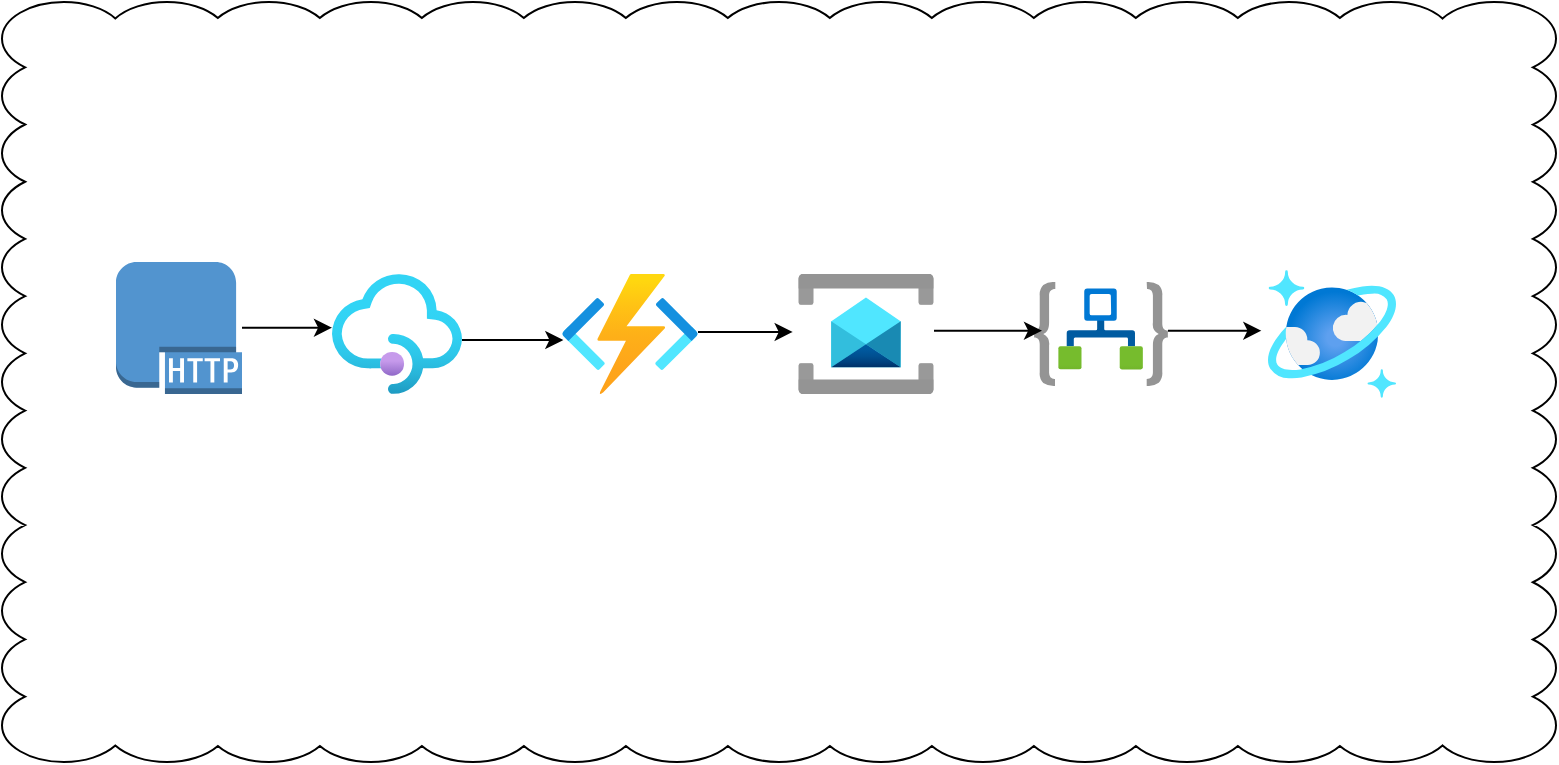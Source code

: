 <mxfile>
    <diagram id="nnqaFssuah-iqst_dD4T" name="Basic Architecture">
        <mxGraphModel dx="1416" dy="710" grid="1" gridSize="10" guides="1" tooltips="1" connect="1" arrows="1" fold="1" page="1" pageScale="1" pageWidth="850" pageHeight="1400" math="0" shadow="0">
            <root>
                <mxCell id="0"/>
                <mxCell id="1" parent="0"/>
                <mxCell id="RaNyFLefWozhpEZfhpIZ-14" value="" style="whiteSpace=wrap;html=1;shape=mxgraph.basic.cloud_rect" parent="1" vertex="1">
                    <mxGeometry x="33" y="130" width="777" height="380" as="geometry"/>
                </mxCell>
                <mxCell id="9" style="edgeStyle=none;html=1;entryX=0.01;entryY=0.55;entryDx=0;entryDy=0;entryPerimeter=0;noEdgeStyle=1;orthogonal=1;" parent="1" source="2" target="6" edge="1">
                    <mxGeometry relative="1" as="geometry"/>
                </mxCell>
                <mxCell id="2" value="" style="aspect=fixed;html=1;points=[];align=center;image;fontSize=12;image=img/lib/azure2/app_services/API_Management_Services.svg;" parent="1" vertex="1">
                    <mxGeometry x="198" y="266" width="65" height="60" as="geometry"/>
                </mxCell>
                <mxCell id="12" style="edgeStyle=none;html=1;entryX=-0.052;entryY=0.474;entryDx=0;entryDy=0;entryPerimeter=0;noEdgeStyle=1;orthogonal=1;" parent="1" source="3" target="4" edge="1">
                    <mxGeometry relative="1" as="geometry"/>
                </mxCell>
                <mxCell id="3" value="" style="aspect=fixed;html=1;points=[];align=center;image;fontSize=12;image=img/lib/azure2/integration/Logic_Apps.svg;" parent="1" vertex="1">
                    <mxGeometry x="549" y="270" width="67" height="52" as="geometry"/>
                </mxCell>
                <mxCell id="4" value="" style="aspect=fixed;html=1;points=[];align=center;image;fontSize=12;image=img/lib/azure2/databases/Azure_Cosmos_DB.svg;" parent="1" vertex="1">
                    <mxGeometry x="666" y="264" width="64" height="64" as="geometry"/>
                </mxCell>
                <mxCell id="11" style="edgeStyle=none;html=1;entryX=0.06;entryY=0.468;entryDx=0;entryDy=0;entryPerimeter=0;noEdgeStyle=1;orthogonal=1;" parent="1" source="5" target="3" edge="1">
                    <mxGeometry relative="1" as="geometry"/>
                </mxCell>
                <mxCell id="5" value="" style="aspect=fixed;html=1;points=[];align=center;image;fontSize=12;image=img/lib/azure2/integration/Service_Bus.svg;" parent="1" vertex="1">
                    <mxGeometry x="431" y="266" width="68" height="60" as="geometry"/>
                </mxCell>
                <mxCell id="10" style="edgeStyle=none;html=1;entryX=-0.039;entryY=0.483;entryDx=0;entryDy=0;entryPerimeter=0;noEdgeStyle=1;orthogonal=1;" parent="1" source="6" target="5" edge="1">
                    <mxGeometry relative="1" as="geometry"/>
                </mxCell>
                <mxCell id="6" value="" style="aspect=fixed;html=1;points=[];align=center;image;fontSize=12;image=img/lib/azure2/compute/Function_Apps.svg;" parent="1" vertex="1">
                    <mxGeometry x="313" y="266" width="68" height="60" as="geometry"/>
                </mxCell>
                <mxCell id="13" style="edgeStyle=none;html=1;entryX=0;entryY=0.447;entryDx=0;entryDy=0;entryPerimeter=0;" parent="1" source="7" target="2" edge="1">
                    <mxGeometry relative="1" as="geometry"/>
                </mxCell>
                <mxCell id="7" value="" style="outlineConnect=0;dashed=0;verticalLabelPosition=bottom;verticalAlign=top;align=center;html=1;shape=mxgraph.aws3.http_protocol;fillColor=#5294CF;gradientColor=none;" parent="1" vertex="1">
                    <mxGeometry x="90" y="260" width="63" height="66" as="geometry"/>
                </mxCell>
            </root>
        </mxGraphModel>
    </diagram>
    <diagram id="kTPJT0noBWRAnFOiq_Rm" name="Hospital POV">
        <mxGraphModel dx="1416" dy="710" grid="1" gridSize="10" guides="1" tooltips="1" connect="1" arrows="1" fold="1" page="1" pageScale="1" pageWidth="850" pageHeight="1400" math="0" shadow="0">
            <root>
                <mxCell id="0"/>
                <mxCell id="1" parent="0"/>
                <mxCell id="ust_36N75CB8goXbVb86-23" style="edgeStyle=none;html=1;entryX=0;entryY=0.5;entryDx=0;entryDy=0;" parent="1" source="ust_36N75CB8goXbVb86-1" target="ust_36N75CB8goXbVb86-2" edge="1">
                    <mxGeometry relative="1" as="geometry"/>
                </mxCell>
                <mxCell id="ust_36N75CB8goXbVb86-1" value="Patient" style="shape=umlActor;verticalLabelPosition=bottom;verticalAlign=top;html=1;outlineConnect=0;" parent="1" vertex="1">
                    <mxGeometry x="45" y="80" width="30" height="60" as="geometry"/>
                </mxCell>
                <mxCell id="ust_36N75CB8goXbVb86-4" value="" style="edgeStyle=none;html=1;" parent="1" source="ust_36N75CB8goXbVb86-2" target="ust_36N75CB8goXbVb86-3" edge="1">
                    <mxGeometry relative="1" as="geometry"/>
                </mxCell>
                <mxCell id="ust_36N75CB8goXbVb86-2" value="Schedule Appt&lt;br&gt;Scheduled" style="rounded=0;whiteSpace=wrap;html=1;" parent="1" vertex="1">
                    <mxGeometry x="159" y="80" width="120" height="60" as="geometry"/>
                </mxCell>
                <mxCell id="ust_36N75CB8goXbVb86-6" value="" style="edgeStyle=none;html=1;fillColor=#d80073;strokeColor=#A50040;" parent="1" source="ust_36N75CB8goXbVb86-3" target="ust_36N75CB8goXbVb86-5" edge="1">
                    <mxGeometry relative="1" as="geometry"/>
                </mxCell>
                <mxCell id="ust_36N75CB8goXbVb86-3" value="Check-In&lt;br&gt;Checked In" style="whiteSpace=wrap;html=1;rounded=0;" parent="1" vertex="1">
                    <mxGeometry x="359" y="80" width="120" height="60" as="geometry"/>
                </mxCell>
                <mxCell id="ust_36N75CB8goXbVb86-8" value="" style="edgeStyle=none;html=1;fillColor=#d80073;strokeColor=#A50040;" parent="1" source="ust_36N75CB8goXbVb86-5" target="ust_36N75CB8goXbVb86-7" edge="1">
                    <mxGeometry relative="1" as="geometry"/>
                </mxCell>
                <mxCell id="ust_36N75CB8goXbVb86-5" value="Triage&lt;br&gt;Triaged" style="whiteSpace=wrap;html=1;rounded=0;" parent="1" vertex="1">
                    <mxGeometry x="559" y="80" width="120" height="60" as="geometry"/>
                </mxCell>
                <mxCell id="ust_36N75CB8goXbVb86-15" value="" style="edgeStyle=none;html=1;fillColor=#d80073;strokeColor=#A50040;" parent="1" source="ust_36N75CB8goXbVb86-7" target="ust_36N75CB8goXbVb86-14" edge="1">
                    <mxGeometry relative="1" as="geometry"/>
                </mxCell>
                <mxCell id="ust_36N75CB8goXbVb86-7" value="Provider Examined" style="whiteSpace=wrap;html=1;rounded=0;" parent="1" vertex="1">
                    <mxGeometry x="559" y="220" width="120" height="60" as="geometry"/>
                </mxCell>
                <mxCell id="ust_36N75CB8goXbVb86-9" value="Check Out&lt;br&gt;Discharged" style="whiteSpace=wrap;html=1;rounded=0;" parent="1" vertex="1">
                    <mxGeometry x="359" y="220" width="120" height="60" as="geometry"/>
                </mxCell>
                <mxCell id="ust_36N75CB8goXbVb86-13" value="Hospital POV" style="text;html=1;strokeColor=none;fillColor=none;align=center;verticalAlign=middle;whiteSpace=wrap;rounded=0;" parent="1" vertex="1">
                    <mxGeometry x="159" y="10" width="150" height="30" as="geometry"/>
                </mxCell>
                <mxCell id="ust_36N75CB8goXbVb86-16" style="edgeStyle=none;html=1;entryX=0.681;entryY=0.984;entryDx=0;entryDy=0;entryPerimeter=0;fillColor=#d80073;strokeColor=#A50040;" parent="1" target="ust_36N75CB8goXbVb86-9" edge="1">
                    <mxGeometry relative="1" as="geometry">
                        <mxPoint x="581.0" y="390.0" as="sourcePoint"/>
                        <mxPoint x="414.28" y="277.9" as="targetPoint"/>
                        <Array as="points">
                            <mxPoint x="440" y="390"/>
                        </Array>
                    </mxGeometry>
                </mxCell>
                <mxCell id="ust_36N75CB8goXbVb86-22" value="no" style="edgeLabel;html=1;align=center;verticalAlign=middle;resizable=0;points=[];" parent="ust_36N75CB8goXbVb86-16" vertex="1" connectable="0">
                    <mxGeometry x="-0.34" y="-3" relative="1" as="geometry">
                        <mxPoint as="offset"/>
                    </mxGeometry>
                </mxCell>
                <mxCell id="ust_36N75CB8goXbVb86-18" value="" style="edgeStyle=none;html=1;" parent="1" source="ust_36N75CB8goXbVb86-14" target="ust_36N75CB8goXbVb86-17" edge="1">
                    <mxGeometry relative="1" as="geometry"/>
                </mxCell>
                <mxCell id="ust_36N75CB8goXbVb86-21" value="yes" style="edgeLabel;html=1;align=center;verticalAlign=middle;resizable=0;points=[];" parent="ust_36N75CB8goXbVb86-18" vertex="1" connectable="0">
                    <mxGeometry x="-0.501" y="2" relative="1" as="geometry">
                        <mxPoint as="offset"/>
                    </mxGeometry>
                </mxCell>
                <mxCell id="ust_36N75CB8goXbVb86-14" value="Additional Services?" style="rhombus;whiteSpace=wrap;html=1;rounded=0;" parent="1" vertex="1">
                    <mxGeometry x="579" y="350" width="80" height="80" as="geometry"/>
                </mxCell>
                <mxCell id="ust_36N75CB8goXbVb86-20" value="" style="edgeStyle=none;html=1;entryX=0.341;entryY=1.032;entryDx=0;entryDy=0;entryPerimeter=0;" parent="1" source="ust_36N75CB8goXbVb86-17" target="ust_36N75CB8goXbVb86-9" edge="1">
                    <mxGeometry relative="1" as="geometry">
                        <Array as="points">
                            <mxPoint x="400" y="420"/>
                        </Array>
                    </mxGeometry>
                </mxCell>
                <mxCell id="ust_36N75CB8goXbVb86-24" style="edgeStyle=none;html=1;entryX=1;entryY=0.5;entryDx=0;entryDy=0;" parent="1" source="ust_36N75CB8goXbVb86-17" target="ust_36N75CB8goXbVb86-19" edge="1">
                    <mxGeometry relative="1" as="geometry"/>
                </mxCell>
                <mxCell id="ust_36N75CB8goXbVb86-17" value="Labs Taken" style="whiteSpace=wrap;html=1;rounded=0;" parent="1" vertex="1">
                    <mxGeometry x="559" y="479" width="120" height="60" as="geometry"/>
                </mxCell>
                <mxCell id="ust_36N75CB8goXbVb86-19" value="Results" style="whiteSpace=wrap;html=1;rounded=0;" parent="1" vertex="1">
                    <mxGeometry x="159" y="479" width="120" height="60" as="geometry"/>
                </mxCell>
            </root>
        </mxGraphModel>
    </diagram>
    <diagram id="z1BKWBf0ojzNGA-gAd8b" name="Schedule Appts">
        <mxGraphModel dx="1416" dy="907" grid="1" gridSize="10" guides="1" tooltips="1" connect="1" arrows="1" fold="1" page="1" pageScale="1" pageWidth="850" pageHeight="1400" math="0" shadow="0">
            <root>
                <mxCell id="0"/>
                <mxCell id="1" parent="0"/>
                <mxCell id="Q92reaEfUkOYhnXM3Jpr-3" value="" style="edgeStyle=none;html=1;" parent="1" source="Q92reaEfUkOYhnXM3Jpr-1" target="Q92reaEfUkOYhnXM3Jpr-2" edge="1">
                    <mxGeometry relative="1" as="geometry"/>
                </mxCell>
                <mxCell id="Q92reaEfUkOYhnXM3Jpr-1" value="Get Available Times By Provider" style="rounded=0;whiteSpace=wrap;html=1;" parent="1" vertex="1">
                    <mxGeometry x="80" y="110" width="120" height="60" as="geometry"/>
                </mxCell>
                <mxCell id="Q92reaEfUkOYhnXM3Jpr-6" value="" style="edgeStyle=none;html=1;entryX=-0.065;entryY=0.45;entryDx=0;entryDy=0;entryPerimeter=0;" parent="1" source="Q92reaEfUkOYhnXM3Jpr-2" target="I-ViWc7Q9xuMMfMU_MB6-1" edge="1">
                    <mxGeometry relative="1" as="geometry"/>
                </mxCell>
                <mxCell id="Q92reaEfUkOYhnXM3Jpr-2" value="Book Time" style="rounded=0;whiteSpace=wrap;html=1;" parent="1" vertex="1">
                    <mxGeometry x="280" y="110" width="120" height="60" as="geometry"/>
                </mxCell>
                <mxCell id="Q92reaEfUkOYhnXM3Jpr-7" style="edgeStyle=none;html=1;entryX=0.5;entryY=1;entryDx=0;entryDy=0;" parent="1" source="Q92reaEfUkOYhnXM3Jpr-4" target="Q92reaEfUkOYhnXM3Jpr-2" edge="1">
                    <mxGeometry relative="1" as="geometry">
                        <Array as="points">
                            <mxPoint x="340" y="250"/>
                        </Array>
                    </mxGeometry>
                </mxCell>
                <mxCell id="Q92reaEfUkOYhnXM3Jpr-4" value="Change Booking" style="rounded=0;whiteSpace=wrap;html=1;" parent="1" vertex="1">
                    <mxGeometry x="80" y="220" width="120" height="60" as="geometry"/>
                </mxCell>
                <mxCell id="Q92reaEfUkOYhnXM3Jpr-8" value="Patient" style="shape=umlActor;verticalLabelPosition=bottom;verticalAlign=top;html=1;outlineConnect=0;" parent="1" vertex="1">
                    <mxGeometry x="20" y="110" width="30" height="60" as="geometry"/>
                </mxCell>
                <mxCell id="Q92reaEfUkOYhnXM3Jpr-10" value="Patient" style="shape=umlActor;verticalLabelPosition=bottom;verticalAlign=top;html=1;outlineConnect=0;" parent="1" vertex="1">
                    <mxGeometry x="20" y="220" width="30" height="60" as="geometry"/>
                </mxCell>
                <mxCell id="Q92reaEfUkOYhnXM3Jpr-11" value="Schedule Appointment" style="text;html=1;strokeColor=none;fillColor=none;align=center;verticalAlign=middle;whiteSpace=wrap;rounded=0;" parent="1" vertex="1">
                    <mxGeometry x="40" y="20" width="220" height="30" as="geometry"/>
                </mxCell>
                <mxCell id="Q92reaEfUkOYhnXM3Jpr-13" value="Get Scheduled&lt;br&gt;Appoiintments&lt;br&gt;By Provider" style="rounded=0;whiteSpace=wrap;html=1;" parent="1" vertex="1">
                    <mxGeometry x="80" y="390" width="120" height="60" as="geometry"/>
                </mxCell>
                <mxCell id="Q92reaEfUkOYhnXM3Jpr-16" value="Hospital" style="shape=umlActor;verticalLabelPosition=bottom;verticalAlign=top;html=1;outlineConnect=0;" parent="1" vertex="1">
                    <mxGeometry x="20" y="390" width="30" height="60" as="geometry"/>
                </mxCell>
                <mxCell id="I-ViWc7Q9xuMMfMU_MB6-1" value="Patient Booking Confirmation" style="verticalLabelPosition=bottom;shadow=0;dashed=0;align=center;html=1;verticalAlign=top;strokeWidth=1;shape=mxgraph.mockup.misc.mail2;strokeColor=#999999;" parent="1" vertex="1">
                    <mxGeometry x="521" y="113" width="100" height="60" as="geometry"/>
                </mxCell>
            </root>
        </mxGraphModel>
    </diagram>
    <diagram id="jp_myHTa6XmZAiUBFBVy" name="Check-In">
        <mxGraphModel dx="1416" dy="907" grid="1" gridSize="10" guides="1" tooltips="1" connect="1" arrows="1" fold="1" page="1" pageScale="1" pageWidth="850" pageHeight="1400" math="0" shadow="0">
            <root>
                <mxCell id="0"/>
                <mxCell id="1" parent="0"/>
                <mxCell id="CsToXBiUB8IFjUvGVxVa-1" value="Patient" style="shape=umlActor;verticalLabelPosition=bottom;verticalAlign=top;html=1;outlineConnect=0;" parent="1" vertex="1">
                    <mxGeometry x="60" y="60" width="30" height="60" as="geometry"/>
                </mxCell>
                <mxCell id="CsToXBiUB8IFjUvGVxVa-2" value="Hospital&lt;br&gt;Reception" style="shape=umlActor;verticalLabelPosition=bottom;verticalAlign=top;html=1;outlineConnect=0;" parent="1" vertex="1">
                    <mxGeometry x="60" y="250" width="30" height="60" as="geometry"/>
                </mxCell>
                <mxCell id="CsToXBiUB8IFjUvGVxVa-6" value="" style="edgeStyle=none;html=1;" parent="1" source="CsToXBiUB8IFjUvGVxVa-3" target="CsToXBiUB8IFjUvGVxVa-5" edge="1">
                    <mxGeometry relative="1" as="geometry"/>
                </mxCell>
                <mxCell id="CsToXBiUB8IFjUvGVxVa-3" value="Get Appointment for Self" style="rounded=0;whiteSpace=wrap;html=1;" parent="1" vertex="1">
                    <mxGeometry x="160" y="70" width="120" height="60" as="geometry"/>
                </mxCell>
                <mxCell id="CsToXBiUB8IFjUvGVxVa-5" value="Check-In" style="rounded=0;whiteSpace=wrap;html=1;" parent="1" vertex="1">
                    <mxGeometry x="360" y="70" width="120" height="60" as="geometry"/>
                </mxCell>
                <mxCell id="CsToXBiUB8IFjUvGVxVa-9" style="edgeStyle=none;html=1;entryX=0.5;entryY=1;entryDx=0;entryDy=0;" parent="1" source="CsToXBiUB8IFjUvGVxVa-7" target="CsToXBiUB8IFjUvGVxVa-5" edge="1">
                    <mxGeometry relative="1" as="geometry">
                        <Array as="points">
                            <mxPoint x="420" y="280"/>
                        </Array>
                    </mxGeometry>
                </mxCell>
                <mxCell id="CsToXBiUB8IFjUvGVxVa-7" value="Get Appointments for Patient" style="whiteSpace=wrap;html=1;verticalAlign=top;" parent="1" vertex="1">
                    <mxGeometry x="160" y="250" width="120" height="60" as="geometry"/>
                </mxCell>
                <mxCell id="CsToXBiUB8IFjUvGVxVa-10" value="Patient Self Check In and Receptionist" style="text;html=1;strokeColor=none;fillColor=none;align=center;verticalAlign=middle;whiteSpace=wrap;rounded=0;" parent="1" vertex="1">
                    <mxGeometry x="30" y="30" width="510" height="30" as="geometry"/>
                </mxCell>
            </root>
        </mxGraphModel>
    </diagram>
    <diagram id="SV7OyUfCO8e6aL2glxq-" name="Triage">
        <mxGraphModel dx="1416" dy="907" grid="1" gridSize="10" guides="1" tooltips="1" connect="1" arrows="1" fold="1" page="1" pageScale="1" pageWidth="850" pageHeight="1400" math="0" shadow="0">
            <root>
                <mxCell id="0"/>
                <mxCell id="1" parent="0"/>
                <mxCell id="BYr9dcWaR7e9r6gGyEcr-1" value="Triage Provider" style="shape=umlActor;verticalLabelPosition=bottom;verticalAlign=top;html=1;outlineConnect=0;" vertex="1" parent="1">
                    <mxGeometry x="70" y="60" width="30" height="60" as="geometry"/>
                </mxCell>
                <mxCell id="BYr9dcWaR7e9r6gGyEcr-4" value="" style="edgeStyle=none;html=1;" edge="1" parent="1" source="BYr9dcWaR7e9r6gGyEcr-2" target="BYr9dcWaR7e9r6gGyEcr-3">
                    <mxGeometry relative="1" as="geometry"/>
                </mxCell>
                <mxCell id="BYr9dcWaR7e9r6gGyEcr-2" value="Call Patient" style="rounded=0;whiteSpace=wrap;html=1;" vertex="1" parent="1">
                    <mxGeometry x="180" y="60" width="120" height="60" as="geometry"/>
                </mxCell>
                <mxCell id="BYr9dcWaR7e9r6gGyEcr-6" value="" style="edgeStyle=none;html=1;" edge="1" parent="1" source="BYr9dcWaR7e9r6gGyEcr-3" target="BYr9dcWaR7e9r6gGyEcr-5">
                    <mxGeometry relative="1" as="geometry"/>
                </mxCell>
                <mxCell id="BYr9dcWaR7e9r6gGyEcr-3" value="Log Vitals" style="rounded=0;whiteSpace=wrap;html=1;" vertex="1" parent="1">
                    <mxGeometry x="380" y="60" width="120" height="60" as="geometry"/>
                </mxCell>
                <mxCell id="BYr9dcWaR7e9r6gGyEcr-5" value="Triage Complete" style="rounded=0;whiteSpace=wrap;html=1;" vertex="1" parent="1">
                    <mxGeometry x="580" y="60" width="120" height="60" as="geometry"/>
                </mxCell>
                <mxCell id="BYr9dcWaR7e9r6gGyEcr-7" value="Triage via Provider in Hospital" style="text;html=1;strokeColor=none;fillColor=none;align=center;verticalAlign=middle;whiteSpace=wrap;rounded=0;" vertex="1" parent="1">
                    <mxGeometry x="100" y="10" width="270" height="30" as="geometry"/>
                </mxCell>
            </root>
        </mxGraphModel>
    </diagram>
    <diagram id="C28p9q5D-8jN2dsM4jVi" name="Provider Examination">
        <mxGraphModel dx="1416" dy="907" grid="1" gridSize="10" guides="1" tooltips="1" connect="1" arrows="1" fold="1" page="1" pageScale="1" pageWidth="850" pageHeight="1400" math="0" shadow="0">
            <root>
                <mxCell id="0"/>
                <mxCell id="1" parent="0"/>
                <mxCell id="jm8ZWdAK5ESHq3PW-cUb-1" value="Provider" style="shape=umlActor;verticalLabelPosition=bottom;verticalAlign=top;html=1;outlineConnect=0;" vertex="1" parent="1">
                    <mxGeometry x="90" y="100" width="30" height="60" as="geometry"/>
                </mxCell>
                <mxCell id="jm8ZWdAK5ESHq3PW-cUb-4" value="" style="edgeStyle=none;html=1;" edge="1" parent="1" source="jm8ZWdAK5ESHq3PW-cUb-2" target="jm8ZWdAK5ESHq3PW-cUb-3">
                    <mxGeometry relative="1" as="geometry"/>
                </mxCell>
                <mxCell id="jm8ZWdAK5ESHq3PW-cUb-2" value="Review Triage" style="rounded=0;whiteSpace=wrap;html=1;" vertex="1" parent="1">
                    <mxGeometry x="190" y="100" width="120" height="60" as="geometry"/>
                </mxCell>
                <mxCell id="jm8ZWdAK5ESHq3PW-cUb-6" value="" style="edgeStyle=none;html=1;" edge="1" parent="1" source="jm8ZWdAK5ESHq3PW-cUb-3" target="jm8ZWdAK5ESHq3PW-cUb-5">
                    <mxGeometry relative="1" as="geometry"/>
                </mxCell>
                <mxCell id="jm8ZWdAK5ESHq3PW-cUb-3" value="Record&lt;br&gt;Assessment (SOAP/Code)" style="rounded=0;whiteSpace=wrap;html=1;" vertex="1" parent="1">
                    <mxGeometry x="390" y="100" width="120" height="60" as="geometry"/>
                </mxCell>
                <mxCell id="jm8ZWdAK5ESHq3PW-cUb-5" value="Diagnosis and Prescription" style="rounded=0;whiteSpace=wrap;html=1;" vertex="1" parent="1">
                    <mxGeometry x="590" y="100" width="120" height="60" as="geometry"/>
                </mxCell>
                <mxCell id="jm8ZWdAK5ESHq3PW-cUb-7" value="Provider Examination" style="text;html=1;strokeColor=none;fillColor=none;align=center;verticalAlign=middle;whiteSpace=wrap;rounded=0;" vertex="1" parent="1">
                    <mxGeometry x="80" y="30" width="180" height="30" as="geometry"/>
                </mxCell>
            </root>
        </mxGraphModel>
    </diagram>
    <diagram id="9Gi2b5gB4hDhg4ZZfNL6" name="Discharge">
        <mxGraphModel dx="1416" dy="907" grid="1" gridSize="10" guides="1" tooltips="1" connect="1" arrows="1" fold="1" page="1" pageScale="1" pageWidth="850" pageHeight="1400" math="0" shadow="0">
            <root>
                <mxCell id="0"/>
                <mxCell id="1" parent="0"/>
                <mxCell id="XbRLDyUIWdHLDGIye5La-1" value="Hospital Reception" style="shape=umlActor;verticalLabelPosition=bottom;verticalAlign=top;html=1;outlineConnect=0;" vertex="1" parent="1">
                    <mxGeometry x="70" y="50" width="30" height="60" as="geometry"/>
                </mxCell>
                <mxCell id="s5pOoHbCTxlFZRto_0C7-2" value="" style="edgeStyle=none;html=1;" edge="1" parent="1" source="XbRLDyUIWdHLDGIye5La-2" target="s5pOoHbCTxlFZRto_0C7-1">
                    <mxGeometry relative="1" as="geometry"/>
                </mxCell>
                <mxCell id="XbRLDyUIWdHLDGIye5La-2" value="Schedule Follow Up" style="rounded=0;whiteSpace=wrap;html=1;" vertex="1" parent="1">
                    <mxGeometry x="190" y="50" width="120" height="60" as="geometry"/>
                </mxCell>
                <mxCell id="s5pOoHbCTxlFZRto_0C7-1" value="Patient Checked Out" style="rounded=0;whiteSpace=wrap;html=1;" vertex="1" parent="1">
                    <mxGeometry x="390" y="50" width="120" height="60" as="geometry"/>
                </mxCell>
                <mxCell id="s5pOoHbCTxlFZRto_0C7-3" value="Discharge" style="text;html=1;strokeColor=none;fillColor=none;align=center;verticalAlign=middle;whiteSpace=wrap;rounded=0;" vertex="1" parent="1">
                    <mxGeometry x="70" y="10" width="120" height="30" as="geometry"/>
                </mxCell>
            </root>
        </mxGraphModel>
    </diagram>
    <diagram id="zEteoxvSMCPKYGoKRP2A" name="Labs">
        <mxGraphModel dx="1416" dy="907" grid="1" gridSize="10" guides="1" tooltips="1" connect="1" arrows="1" fold="1" page="1" pageScale="1" pageWidth="850" pageHeight="1400" math="0" shadow="0">
            <root>
                <mxCell id="0"/>
                <mxCell id="1" parent="0"/>
                <mxCell id="91a_LUfEJFRbiC_pRfYt-1" value="Labs and Results" style="text;html=1;strokeColor=none;fillColor=none;align=center;verticalAlign=middle;whiteSpace=wrap;rounded=0;" vertex="1" parent="1">
                    <mxGeometry x="110" y="30" width="170" height="30" as="geometry"/>
                </mxCell>
                <mxCell id="91a_LUfEJFRbiC_pRfYt-2" value="Lab Provider" style="shape=umlActor;verticalLabelPosition=bottom;verticalAlign=top;html=1;outlineConnect=0;" vertex="1" parent="1">
                    <mxGeometry x="60" y="110" width="30" height="60" as="geometry"/>
                </mxCell>
                <mxCell id="91a_LUfEJFRbiC_pRfYt-5" value="" style="edgeStyle=none;html=1;" edge="1" parent="1" source="91a_LUfEJFRbiC_pRfYt-3" target="91a_LUfEJFRbiC_pRfYt-4">
                    <mxGeometry relative="1" as="geometry"/>
                </mxCell>
                <mxCell id="91a_LUfEJFRbiC_pRfYt-3" value="Retrieve Patient Info?" style="rounded=0;whiteSpace=wrap;html=1;" vertex="1" parent="1">
                    <mxGeometry x="135" y="120" width="120" height="60" as="geometry"/>
                </mxCell>
                <mxCell id="91a_LUfEJFRbiC_pRfYt-7" value="" style="edgeStyle=none;html=1;" edge="1" parent="1" source="91a_LUfEJFRbiC_pRfYt-4" target="91a_LUfEJFRbiC_pRfYt-6">
                    <mxGeometry relative="1" as="geometry"/>
                </mxCell>
                <mxCell id="91a_LUfEJFRbiC_pRfYt-4" value="Complete Lab Draw" style="rounded=0;whiteSpace=wrap;html=1;" vertex="1" parent="1">
                    <mxGeometry x="335" y="120" width="120" height="60" as="geometry"/>
                </mxCell>
                <mxCell id="91a_LUfEJFRbiC_pRfYt-9" value="" style="edgeStyle=none;html=1;" edge="1" parent="1" source="91a_LUfEJFRbiC_pRfYt-6" target="91a_LUfEJFRbiC_pRfYt-8">
                    <mxGeometry relative="1" as="geometry"/>
                </mxCell>
                <mxCell id="91a_LUfEJFRbiC_pRfYt-6" value="Lab Review" style="rounded=0;whiteSpace=wrap;html=1;" vertex="1" parent="1">
                    <mxGeometry x="535" y="120" width="120" height="60" as="geometry"/>
                </mxCell>
                <mxCell id="91a_LUfEJFRbiC_pRfYt-11" style="edgeStyle=none;html=1;entryX=0.485;entryY=0.061;entryDx=0;entryDy=0;entryPerimeter=0;" edge="1" parent="1" source="91a_LUfEJFRbiC_pRfYt-8" target="91a_LUfEJFRbiC_pRfYt-10">
                    <mxGeometry relative="1" as="geometry"/>
                </mxCell>
                <mxCell id="91a_LUfEJFRbiC_pRfYt-8" value="Lab Results" style="rounded=0;whiteSpace=wrap;html=1;" vertex="1" parent="1">
                    <mxGeometry x="535" y="260" width="120" height="60" as="geometry"/>
                </mxCell>
                <mxCell id="91a_LUfEJFRbiC_pRfYt-10" value="" style="verticalLabelPosition=bottom;shadow=0;dashed=0;align=center;html=1;verticalAlign=top;strokeWidth=1;shape=mxgraph.mockup.misc.mail2;strokeColor=#999999;" vertex="1" parent="1">
                    <mxGeometry x="545" y="370" width="100" height="60" as="geometry"/>
                </mxCell>
            </root>
        </mxGraphModel>
    </diagram>
    <diagram id="zDccUE1aUvhwJ-ZTf0aM" name="Payment">
        <mxGraphModel dx="1416" dy="907" grid="1" gridSize="10" guides="1" tooltips="1" connect="1" arrows="1" fold="1" page="1" pageScale="1" pageWidth="850" pageHeight="1400" math="0" shadow="0">
            <root>
                <mxCell id="0"/>
                <mxCell id="1" parent="0"/>
                <mxCell id="KsVPI4Wzj28Psydb4v8A-1" value="Hospital Billing" style="shape=umlActor;verticalLabelPosition=bottom;verticalAlign=top;html=1;outlineConnect=0;" vertex="1" parent="1">
                    <mxGeometry x="80" y="70" width="30" height="60" as="geometry"/>
                </mxCell>
                <mxCell id="KsVPI4Wzj28Psydb4v8A-4" value="" style="edgeStyle=none;html=1;" edge="1" parent="1" source="KsVPI4Wzj28Psydb4v8A-2" target="KsVPI4Wzj28Psydb4v8A-3">
                    <mxGeometry relative="1" as="geometry"/>
                </mxCell>
                <mxCell id="KsVPI4Wzj28Psydb4v8A-2" value="Submit BOM" style="rounded=0;whiteSpace=wrap;html=1;" vertex="1" parent="1">
                    <mxGeometry x="190" y="80" width="120" height="60" as="geometry"/>
                </mxCell>
                <mxCell id="KsVPI4Wzj28Psydb4v8A-6" value="" style="edgeStyle=none;html=1;" edge="1" parent="1" source="KsVPI4Wzj28Psydb4v8A-3" target="KsVPI4Wzj28Psydb4v8A-5">
                    <mxGeometry relative="1" as="geometry"/>
                </mxCell>
                <mxCell id="KsVPI4Wzj28Psydb4v8A-3" value="Insurance Adjust" style="rounded=0;whiteSpace=wrap;html=1;" vertex="1" parent="1">
                    <mxGeometry x="390" y="80" width="120" height="60" as="geometry"/>
                </mxCell>
                <mxCell id="KsVPI4Wzj28Psydb4v8A-8" style="edgeStyle=none;html=1;entryX=0.51;entryY=-0.078;entryDx=0;entryDy=0;entryPerimeter=0;" edge="1" parent="1" source="KsVPI4Wzj28Psydb4v8A-5" target="KsVPI4Wzj28Psydb4v8A-7">
                    <mxGeometry relative="1" as="geometry"/>
                </mxCell>
                <mxCell id="KsVPI4Wzj28Psydb4v8A-5" value="Bill Sent to Patient" style="rounded=0;whiteSpace=wrap;html=1;" vertex="1" parent="1">
                    <mxGeometry x="590" y="80" width="120" height="60" as="geometry"/>
                </mxCell>
                <mxCell id="KsVPI4Wzj28Psydb4v8A-13" style="edgeStyle=none;html=1;entryX=0.5;entryY=0;entryDx=0;entryDy=0;entryPerimeter=0;" edge="1" parent="1" source="KsVPI4Wzj28Psydb4v8A-7" target="KsVPI4Wzj28Psydb4v8A-9">
                    <mxGeometry relative="1" as="geometry">
                        <Array as="points">
                            <mxPoint x="95" y="230"/>
                        </Array>
                    </mxGeometry>
                </mxCell>
                <mxCell id="KsVPI4Wzj28Psydb4v8A-7" value="" style="verticalLabelPosition=bottom;shadow=0;dashed=0;align=center;html=1;verticalAlign=top;strokeWidth=1;shape=mxgraph.mockup.misc.mail2;strokeColor=#999999;" vertex="1" parent="1">
                    <mxGeometry x="600" y="200" width="100" height="60" as="geometry"/>
                </mxCell>
                <mxCell id="KsVPI4Wzj28Psydb4v8A-9" value="Patient" style="shape=umlActor;verticalLabelPosition=bottom;verticalAlign=top;html=1;outlineConnect=0;" vertex="1" parent="1">
                    <mxGeometry x="80" y="390" width="30" height="60" as="geometry"/>
                </mxCell>
                <mxCell id="KsVPI4Wzj28Psydb4v8A-12" value="" style="edgeStyle=none;html=1;" edge="1" parent="1" source="KsVPI4Wzj28Psydb4v8A-10" target="KsVPI4Wzj28Psydb4v8A-11">
                    <mxGeometry relative="1" as="geometry"/>
                </mxCell>
                <mxCell id="KsVPI4Wzj28Psydb4v8A-10" value="Patient Receives Bill" style="rounded=0;whiteSpace=wrap;html=1;" vertex="1" parent="1">
                    <mxGeometry x="190" y="390" width="120" height="60" as="geometry"/>
                </mxCell>
                <mxCell id="KsVPI4Wzj28Psydb4v8A-11" value="Bill Paid" style="rounded=0;whiteSpace=wrap;html=1;" vertex="1" parent="1">
                    <mxGeometry x="390" y="390" width="120" height="60" as="geometry"/>
                </mxCell>
            </root>
        </mxGraphModel>
    </diagram>
</mxfile>